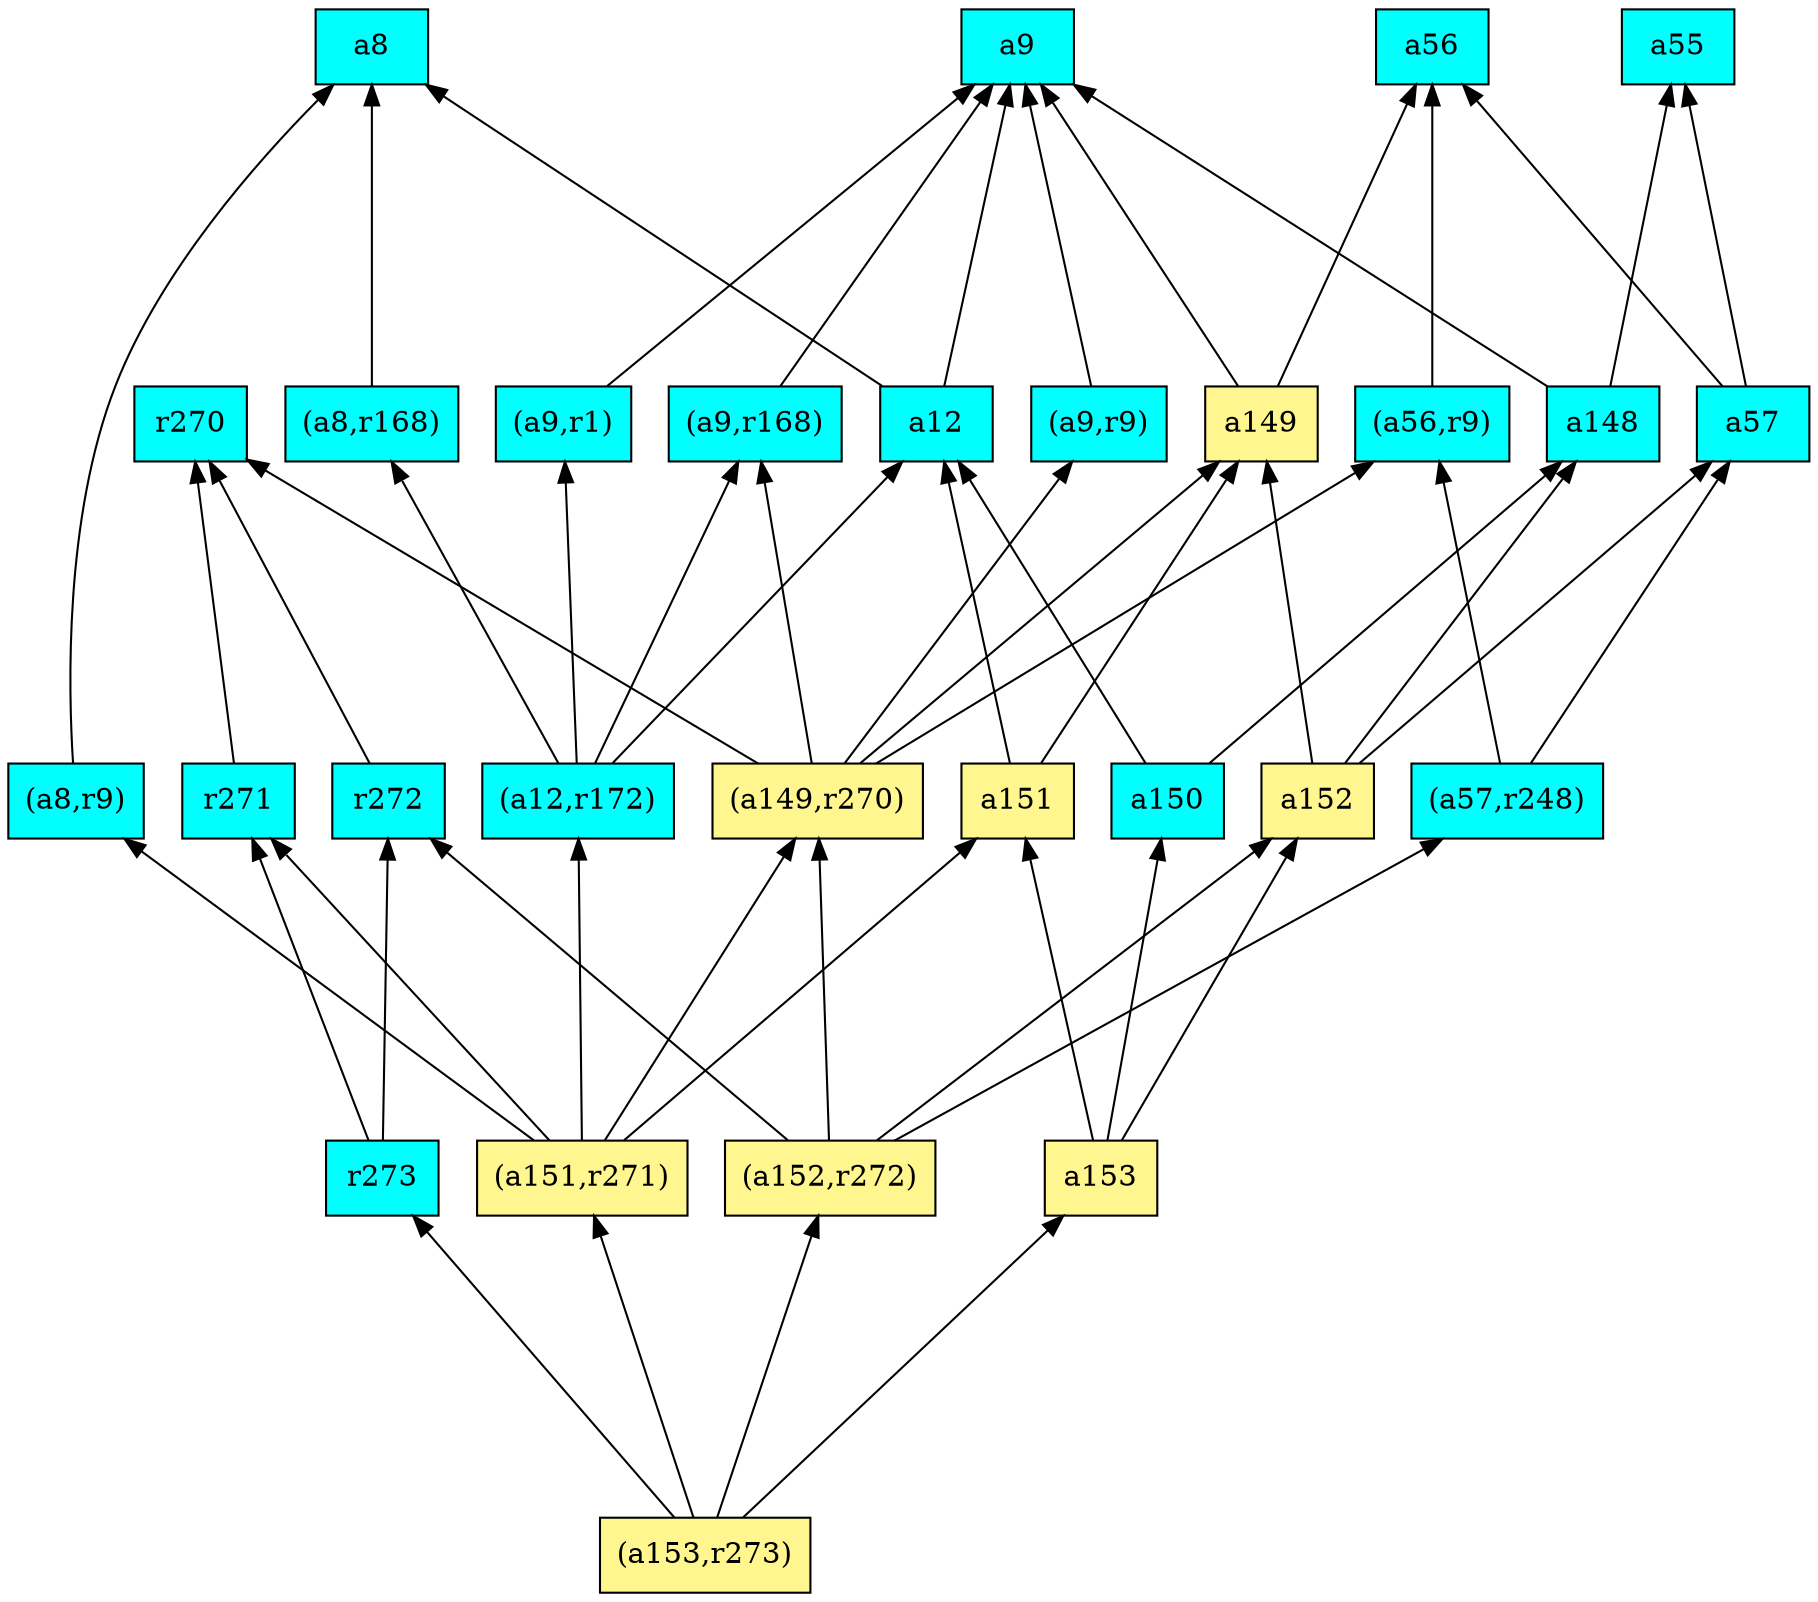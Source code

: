 digraph G {
rankdir=BT;ranksep="2.0";
"(a149,r270)" [shape=record,fillcolor=khaki1,style=filled,label="{(a149,r270)}"];
"r272" [shape=record,fillcolor=cyan,style=filled,label="{r272}"];
"r271" [shape=record,fillcolor=cyan,style=filled,label="{r271}"];
"(a9,r9)" [shape=record,fillcolor=cyan,style=filled,label="{(a9,r9)}"];
"a8" [shape=record,fillcolor=cyan,style=filled,label="{a8}"];
"a149" [shape=record,fillcolor=khaki1,style=filled,label="{a149}"];
"(a8,r9)" [shape=record,fillcolor=cyan,style=filled,label="{(a8,r9)}"];
"a57" [shape=record,fillcolor=cyan,style=filled,label="{a57}"];
"a56" [shape=record,fillcolor=cyan,style=filled,label="{a56}"];
"a152" [shape=record,fillcolor=khaki1,style=filled,label="{a152}"];
"(a151,r271)" [shape=record,fillcolor=khaki1,style=filled,label="{(a151,r271)}"];
"(a8,r168)" [shape=record,fillcolor=cyan,style=filled,label="{(a8,r168)}"];
"r270" [shape=record,fillcolor=cyan,style=filled,label="{r270}"];
"(a12,r172)" [shape=record,fillcolor=cyan,style=filled,label="{(a12,r172)}"];
"(a57,r248)" [shape=record,fillcolor=cyan,style=filled,label="{(a57,r248)}"];
"(a56,r9)" [shape=record,fillcolor=cyan,style=filled,label="{(a56,r9)}"];
"a9" [shape=record,fillcolor=cyan,style=filled,label="{a9}"];
"a55" [shape=record,fillcolor=cyan,style=filled,label="{a55}"];
"(a9,r1)" [shape=record,fillcolor=cyan,style=filled,label="{(a9,r1)}"];
"(a152,r272)" [shape=record,fillcolor=khaki1,style=filled,label="{(a152,r272)}"];
"a150" [shape=record,fillcolor=cyan,style=filled,label="{a150}"];
"(a9,r168)" [shape=record,fillcolor=cyan,style=filled,label="{(a9,r168)}"];
"a153" [shape=record,fillcolor=khaki1,style=filled,label="{a153}"];
"(a153,r273)" [shape=record,fillcolor=khaki1,style=filled,label="{(a153,r273)}"];
"r273" [shape=record,fillcolor=cyan,style=filled,label="{r273}"];
"a148" [shape=record,fillcolor=cyan,style=filled,label="{a148}"];
"a12" [shape=record,fillcolor=cyan,style=filled,label="{a12}"];
"a151" [shape=record,fillcolor=khaki1,style=filled,label="{a151}"];
"(a149,r270)" -> "r270"
"(a149,r270)" -> "(a9,r9)"
"(a149,r270)" -> "(a56,r9)"
"(a149,r270)" -> "(a9,r168)"
"(a149,r270)" -> "a149"
"r272" -> "r270"
"r271" -> "r270"
"(a9,r9)" -> "a9"
"a149" -> "a56"
"a149" -> "a9"
"(a8,r9)" -> "a8"
"a57" -> "a56"
"a57" -> "a55"
"a152" -> "a57"
"a152" -> "a148"
"a152" -> "a149"
"(a151,r271)" -> "(a149,r270)"
"(a151,r271)" -> "r271"
"(a151,r271)" -> "(a8,r9)"
"(a151,r271)" -> "(a12,r172)"
"(a151,r271)" -> "a151"
"(a8,r168)" -> "a8"
"(a12,r172)" -> "(a8,r168)"
"(a12,r172)" -> "a12"
"(a12,r172)" -> "(a9,r1)"
"(a12,r172)" -> "(a9,r168)"
"(a57,r248)" -> "a57"
"(a57,r248)" -> "(a56,r9)"
"(a56,r9)" -> "a56"
"(a9,r1)" -> "a9"
"(a152,r272)" -> "(a149,r270)"
"(a152,r272)" -> "r272"
"(a152,r272)" -> "(a57,r248)"
"(a152,r272)" -> "a152"
"a150" -> "a148"
"a150" -> "a12"
"(a9,r168)" -> "a9"
"a153" -> "a150"
"a153" -> "a152"
"a153" -> "a151"
"(a153,r273)" -> "(a152,r272)"
"(a153,r273)" -> "(a151,r271)"
"(a153,r273)" -> "a153"
"(a153,r273)" -> "r273"
"r273" -> "r272"
"r273" -> "r271"
"a148" -> "a55"
"a148" -> "a9"
"a12" -> "a8"
"a12" -> "a9"
"a151" -> "a12"
"a151" -> "a149"
}